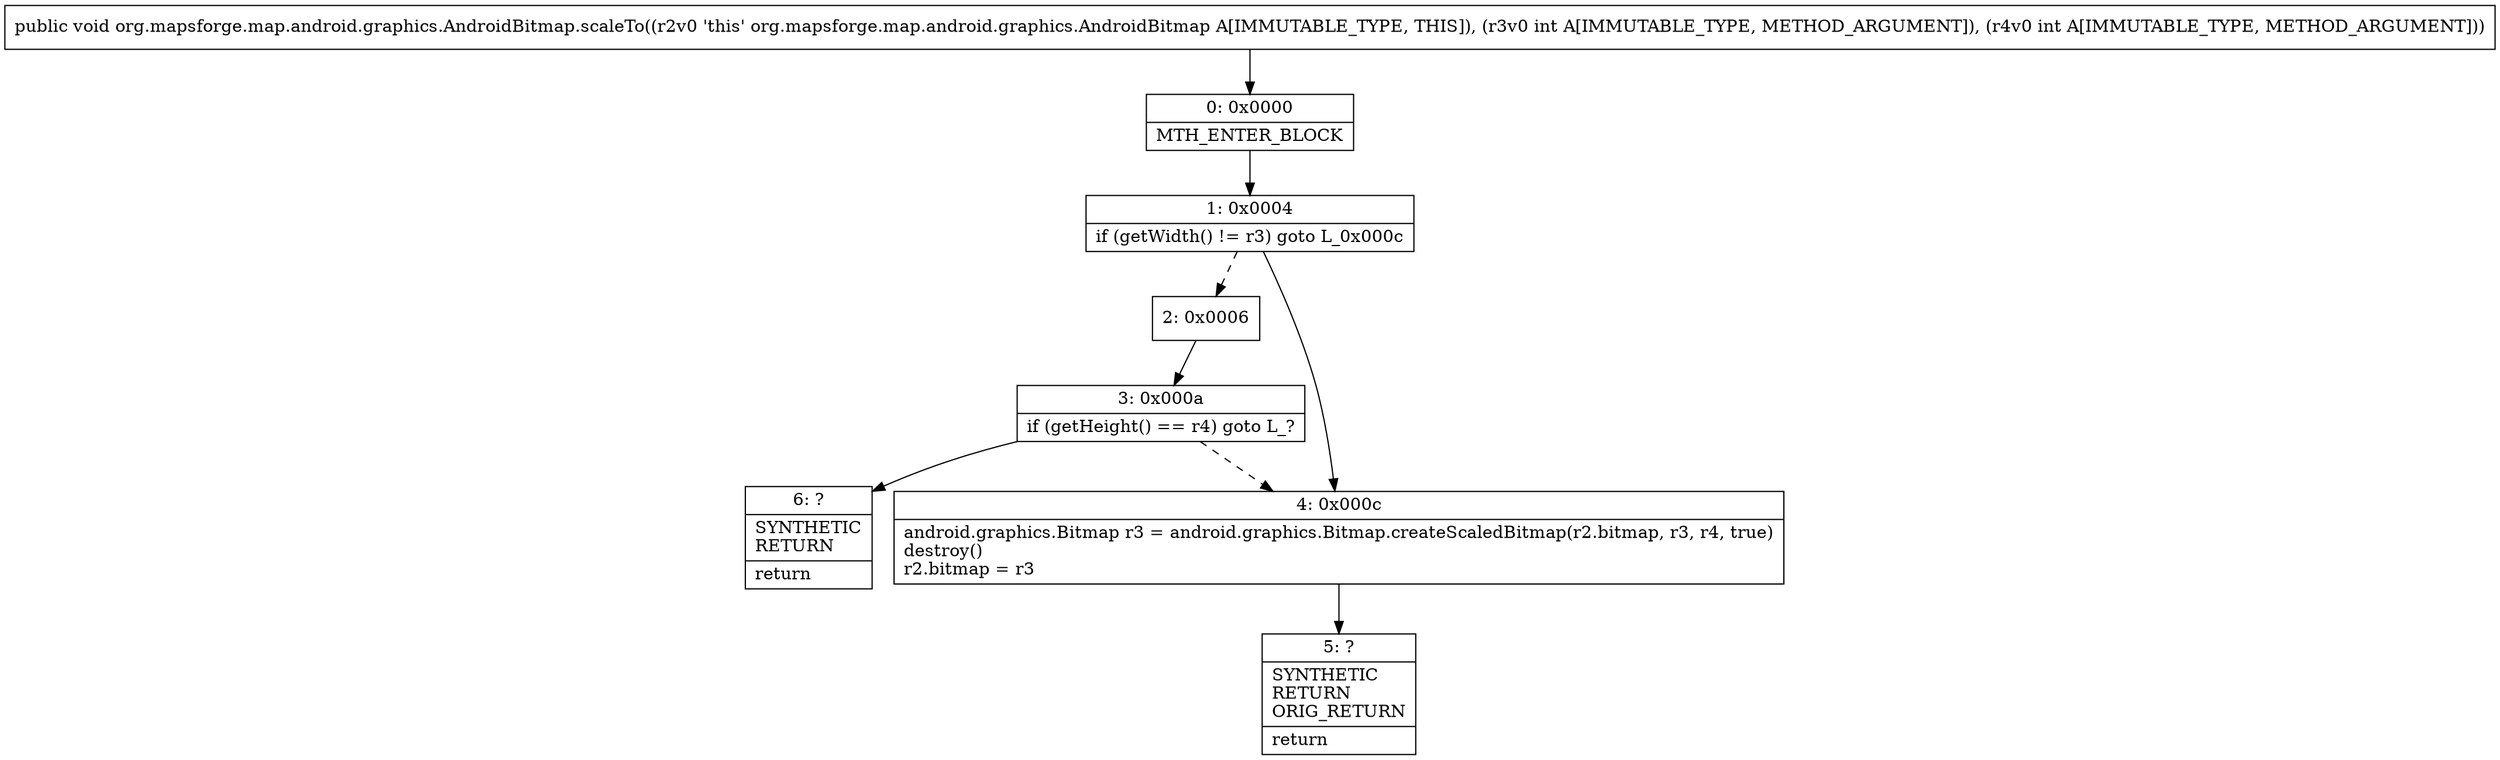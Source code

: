 digraph "CFG fororg.mapsforge.map.android.graphics.AndroidBitmap.scaleTo(II)V" {
Node_0 [shape=record,label="{0\:\ 0x0000|MTH_ENTER_BLOCK\l}"];
Node_1 [shape=record,label="{1\:\ 0x0004|if (getWidth() != r3) goto L_0x000c\l}"];
Node_2 [shape=record,label="{2\:\ 0x0006}"];
Node_3 [shape=record,label="{3\:\ 0x000a|if (getHeight() == r4) goto L_?\l}"];
Node_4 [shape=record,label="{4\:\ 0x000c|android.graphics.Bitmap r3 = android.graphics.Bitmap.createScaledBitmap(r2.bitmap, r3, r4, true)\ldestroy()\lr2.bitmap = r3\l}"];
Node_5 [shape=record,label="{5\:\ ?|SYNTHETIC\lRETURN\lORIG_RETURN\l|return\l}"];
Node_6 [shape=record,label="{6\:\ ?|SYNTHETIC\lRETURN\l|return\l}"];
MethodNode[shape=record,label="{public void org.mapsforge.map.android.graphics.AndroidBitmap.scaleTo((r2v0 'this' org.mapsforge.map.android.graphics.AndroidBitmap A[IMMUTABLE_TYPE, THIS]), (r3v0 int A[IMMUTABLE_TYPE, METHOD_ARGUMENT]), (r4v0 int A[IMMUTABLE_TYPE, METHOD_ARGUMENT])) }"];
MethodNode -> Node_0;
Node_0 -> Node_1;
Node_1 -> Node_2[style=dashed];
Node_1 -> Node_4;
Node_2 -> Node_3;
Node_3 -> Node_4[style=dashed];
Node_3 -> Node_6;
Node_4 -> Node_5;
}

